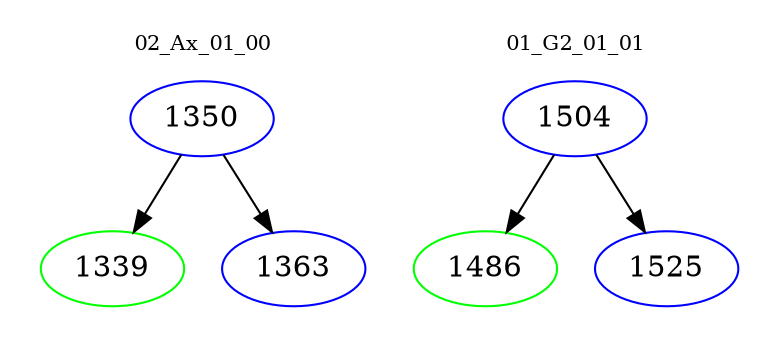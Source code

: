 digraph{
subgraph cluster_0 {
color = white
label = "02_Ax_01_00";
fontsize=10;
T0_1350 [label="1350", color="blue"]
T0_1350 -> T0_1339 [color="black"]
T0_1339 [label="1339", color="green"]
T0_1350 -> T0_1363 [color="black"]
T0_1363 [label="1363", color="blue"]
}
subgraph cluster_1 {
color = white
label = "01_G2_01_01";
fontsize=10;
T1_1504 [label="1504", color="blue"]
T1_1504 -> T1_1486 [color="black"]
T1_1486 [label="1486", color="green"]
T1_1504 -> T1_1525 [color="black"]
T1_1525 [label="1525", color="blue"]
}
}
